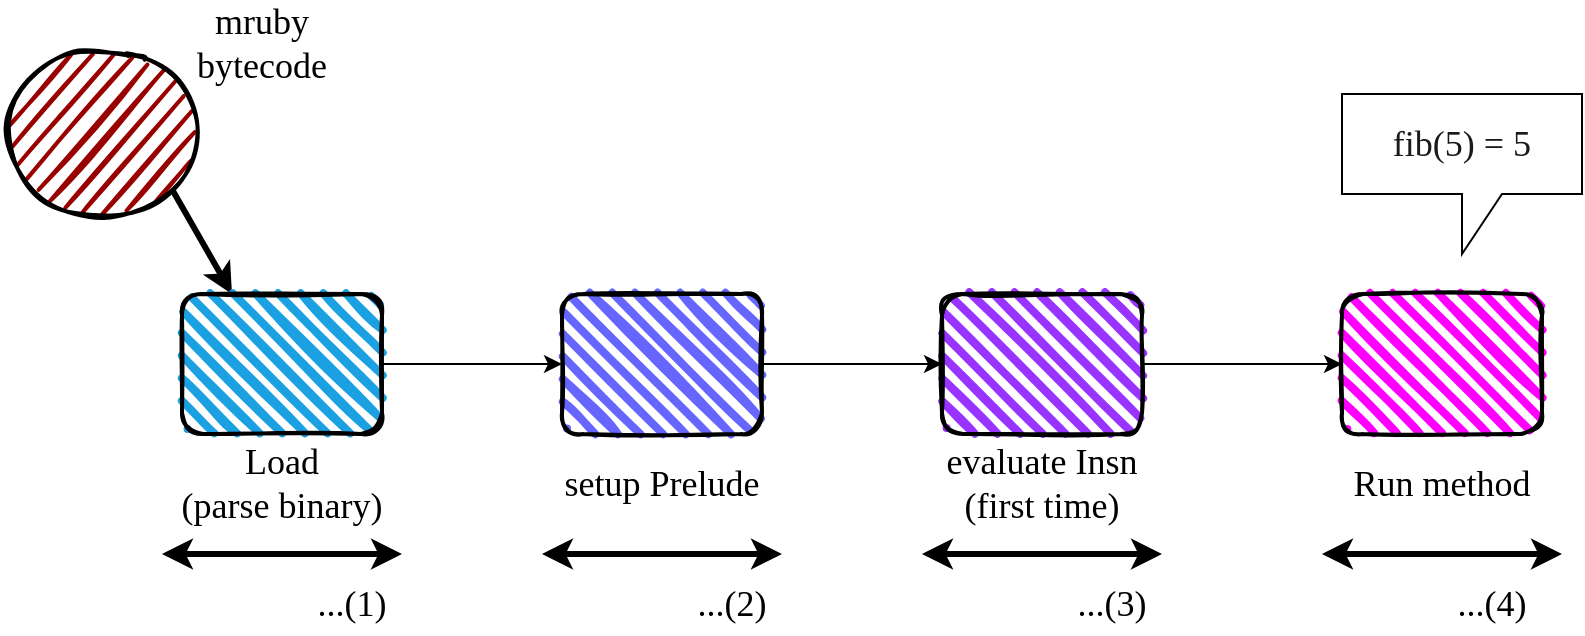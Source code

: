 <mxfile>
    <diagram id="bwDyMXH5MUdQgEEVRpAd" name="ページ1">
        <mxGraphModel dx="1149" dy="661" grid="1" gridSize="10" guides="1" tooltips="1" connect="1" arrows="1" fold="1" page="1" pageScale="1" pageWidth="827" pageHeight="1169" math="0" shadow="0">
            <root>
                <mxCell id="0"/>
                <mxCell id="1" parent="0"/>
                <mxCell id="11" style="edgeStyle=none;html=1;exitX=1;exitY=1;exitDx=0;exitDy=0;entryX=0.25;entryY=0;entryDx=0;entryDy=0;strokeWidth=3;" edge="1" parent="1" source="3" target="4">
                    <mxGeometry relative="1" as="geometry"/>
                </mxCell>
                <mxCell id="3" value="" style="ellipse;whiteSpace=wrap;html=1;strokeWidth=2;fillWeight=2;hachureGap=8;fillColor=#990000;fillStyle=dots;sketch=1;" vertex="1" parent="1">
                    <mxGeometry x="10" y="40" width="100" height="80" as="geometry"/>
                </mxCell>
                <mxCell id="8" style="edgeStyle=none;html=1;entryX=0;entryY=0.5;entryDx=0;entryDy=0;" edge="1" parent="1" source="4" target="5">
                    <mxGeometry relative="1" as="geometry"/>
                </mxCell>
                <mxCell id="4" value="" style="rounded=1;whiteSpace=wrap;html=1;strokeWidth=2;fillWeight=4;hachureGap=8;hachureAngle=45;fillColor=#1ba1e2;sketch=1;" vertex="1" parent="1">
                    <mxGeometry x="100" y="160" width="100" height="70" as="geometry"/>
                </mxCell>
                <mxCell id="9" style="edgeStyle=none;html=1;entryX=0;entryY=0.5;entryDx=0;entryDy=0;" edge="1" parent="1" source="5" target="6">
                    <mxGeometry relative="1" as="geometry"/>
                </mxCell>
                <mxCell id="5" value="" style="rounded=1;whiteSpace=wrap;html=1;strokeWidth=2;fillWeight=4;hachureGap=8;hachureAngle=45;fillColor=#6666FF;sketch=1;" vertex="1" parent="1">
                    <mxGeometry x="290" y="160" width="100" height="70" as="geometry"/>
                </mxCell>
                <mxCell id="10" style="edgeStyle=none;html=1;entryX=0;entryY=0.5;entryDx=0;entryDy=0;" edge="1" parent="1" source="6" target="7">
                    <mxGeometry relative="1" as="geometry"/>
                </mxCell>
                <mxCell id="6" value="" style="rounded=1;whiteSpace=wrap;html=1;strokeWidth=2;fillWeight=4;hachureGap=8;hachureAngle=45;fillColor=#9933FF;sketch=1;" vertex="1" parent="1">
                    <mxGeometry x="480" y="160" width="100" height="70" as="geometry"/>
                </mxCell>
                <mxCell id="7" value="" style="rounded=1;whiteSpace=wrap;html=1;strokeWidth=2;fillWeight=4;hachureGap=8;hachureAngle=45;fillColor=#FF00FF;sketch=1;" vertex="1" parent="1">
                    <mxGeometry x="680" y="160" width="100" height="70" as="geometry"/>
                </mxCell>
                <mxCell id="12" value="&lt;font style=&quot;font-size: 18px;&quot; face=&quot;Comic Sans MS&quot;&gt;mruby bytecode&lt;/font&gt;" style="text;html=1;strokeColor=none;fillColor=none;align=center;verticalAlign=middle;whiteSpace=wrap;rounded=0;" vertex="1" parent="1">
                    <mxGeometry x="110" y="20" width="60" height="30" as="geometry"/>
                </mxCell>
                <mxCell id="13" value="&lt;font style=&quot;font-size: 18px;&quot; face=&quot;Comic Sans MS&quot;&gt;Load&lt;br&gt;(parse binary)&lt;/font&gt;" style="text;html=1;strokeColor=none;fillColor=none;align=center;verticalAlign=middle;whiteSpace=wrap;rounded=0;" vertex="1" parent="1">
                    <mxGeometry x="80" y="240" width="140" height="30" as="geometry"/>
                </mxCell>
                <mxCell id="14" value="&lt;font face=&quot;Comic Sans MS&quot;&gt;&lt;span style=&quot;font-size: 18px;&quot;&gt;setup Prelude&lt;/span&gt;&lt;/font&gt;" style="text;html=1;strokeColor=none;fillColor=none;align=center;verticalAlign=middle;whiteSpace=wrap;rounded=0;" vertex="1" parent="1">
                    <mxGeometry x="270" y="240" width="140" height="30" as="geometry"/>
                </mxCell>
                <mxCell id="15" value="&lt;font face=&quot;Comic Sans MS&quot;&gt;&lt;span style=&quot;font-size: 18px;&quot;&gt;evaluate Insn&lt;br&gt;(first time)&lt;br&gt;&lt;/span&gt;&lt;/font&gt;" style="text;html=1;strokeColor=none;fillColor=none;align=center;verticalAlign=middle;whiteSpace=wrap;rounded=0;" vertex="1" parent="1">
                    <mxGeometry x="460" y="240" width="140" height="30" as="geometry"/>
                </mxCell>
                <mxCell id="16" value="&lt;font face=&quot;Comic Sans MS&quot;&gt;&lt;span style=&quot;font-size: 18px;&quot;&gt;Run method&lt;br&gt;&lt;/span&gt;&lt;/font&gt;" style="text;html=1;strokeColor=none;fillColor=none;align=center;verticalAlign=middle;whiteSpace=wrap;rounded=0;" vertex="1" parent="1">
                    <mxGeometry x="660" y="240" width="140" height="30" as="geometry"/>
                </mxCell>
                <mxCell id="17" value="" style="endArrow=classic;startArrow=classic;html=1;strokeWidth=3;fontFamily=Comic Sans MS;fontSize=18;" edge="1" parent="1">
                    <mxGeometry width="50" height="50" relative="1" as="geometry">
                        <mxPoint x="210" y="290" as="sourcePoint"/>
                        <mxPoint x="90" y="290" as="targetPoint"/>
                    </mxGeometry>
                </mxCell>
                <mxCell id="19" value="" style="endArrow=classic;startArrow=classic;html=1;strokeWidth=3;fontFamily=Comic Sans MS;fontSize=18;" edge="1" parent="1">
                    <mxGeometry width="50" height="50" relative="1" as="geometry">
                        <mxPoint x="400" y="290" as="sourcePoint"/>
                        <mxPoint x="280" y="290" as="targetPoint"/>
                    </mxGeometry>
                </mxCell>
                <mxCell id="20" value="" style="endArrow=classic;startArrow=classic;html=1;strokeWidth=3;fontFamily=Comic Sans MS;fontSize=18;" edge="1" parent="1">
                    <mxGeometry width="50" height="50" relative="1" as="geometry">
                        <mxPoint x="590" y="290" as="sourcePoint"/>
                        <mxPoint x="470" y="290" as="targetPoint"/>
                    </mxGeometry>
                </mxCell>
                <mxCell id="21" value="" style="endArrow=classic;startArrow=classic;html=1;strokeWidth=3;fontFamily=Comic Sans MS;fontSize=18;" edge="1" parent="1">
                    <mxGeometry width="50" height="50" relative="1" as="geometry">
                        <mxPoint x="790" y="290" as="sourcePoint"/>
                        <mxPoint x="670" y="290" as="targetPoint"/>
                    </mxGeometry>
                </mxCell>
                <mxCell id="22" value="&lt;font color=&quot;#1a1a1a&quot;&gt;fib(5) = 5&lt;/font&gt;" style="shape=callout;whiteSpace=wrap;html=1;perimeter=calloutPerimeter;fontFamily=Comic Sans MS;fontSize=18;fillColor=#FFFFFF;" vertex="1" parent="1">
                    <mxGeometry x="680" y="60" width="120" height="80" as="geometry"/>
                </mxCell>
                <mxCell id="23" value="&lt;font face=&quot;Comic Sans MS&quot;&gt;&lt;span style=&quot;font-size: 18px;&quot;&gt;...(1)&lt;/span&gt;&lt;/font&gt;" style="text;html=1;strokeColor=none;fillColor=none;align=center;verticalAlign=middle;whiteSpace=wrap;rounded=0;" vertex="1" parent="1">
                    <mxGeometry x="150" y="300" width="70" height="30" as="geometry"/>
                </mxCell>
                <mxCell id="24" value="&lt;font face=&quot;Comic Sans MS&quot;&gt;&lt;span style=&quot;font-size: 18px;&quot;&gt;...(2)&lt;/span&gt;&lt;/font&gt;" style="text;html=1;strokeColor=none;fillColor=none;align=center;verticalAlign=middle;whiteSpace=wrap;rounded=0;" vertex="1" parent="1">
                    <mxGeometry x="340" y="300" width="70" height="30" as="geometry"/>
                </mxCell>
                <mxCell id="25" value="&lt;font face=&quot;Comic Sans MS&quot;&gt;&lt;span style=&quot;font-size: 18px;&quot;&gt;...(3)&lt;/span&gt;&lt;/font&gt;" style="text;html=1;strokeColor=none;fillColor=none;align=center;verticalAlign=middle;whiteSpace=wrap;rounded=0;" vertex="1" parent="1">
                    <mxGeometry x="530" y="300" width="70" height="30" as="geometry"/>
                </mxCell>
                <mxCell id="26" value="&lt;font face=&quot;Comic Sans MS&quot;&gt;&lt;span style=&quot;font-size: 18px;&quot;&gt;...(4)&lt;/span&gt;&lt;/font&gt;" style="text;html=1;strokeColor=none;fillColor=none;align=center;verticalAlign=middle;whiteSpace=wrap;rounded=0;" vertex="1" parent="1">
                    <mxGeometry x="720" y="300" width="70" height="30" as="geometry"/>
                </mxCell>
            </root>
        </mxGraphModel>
    </diagram>
</mxfile>